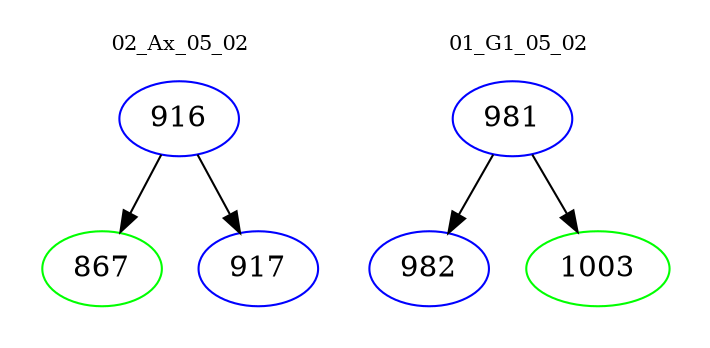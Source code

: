 digraph{
subgraph cluster_0 {
color = white
label = "02_Ax_05_02";
fontsize=10;
T0_916 [label="916", color="blue"]
T0_916 -> T0_867 [color="black"]
T0_867 [label="867", color="green"]
T0_916 -> T0_917 [color="black"]
T0_917 [label="917", color="blue"]
}
subgraph cluster_1 {
color = white
label = "01_G1_05_02";
fontsize=10;
T1_981 [label="981", color="blue"]
T1_981 -> T1_982 [color="black"]
T1_982 [label="982", color="blue"]
T1_981 -> T1_1003 [color="black"]
T1_1003 [label="1003", color="green"]
}
}
